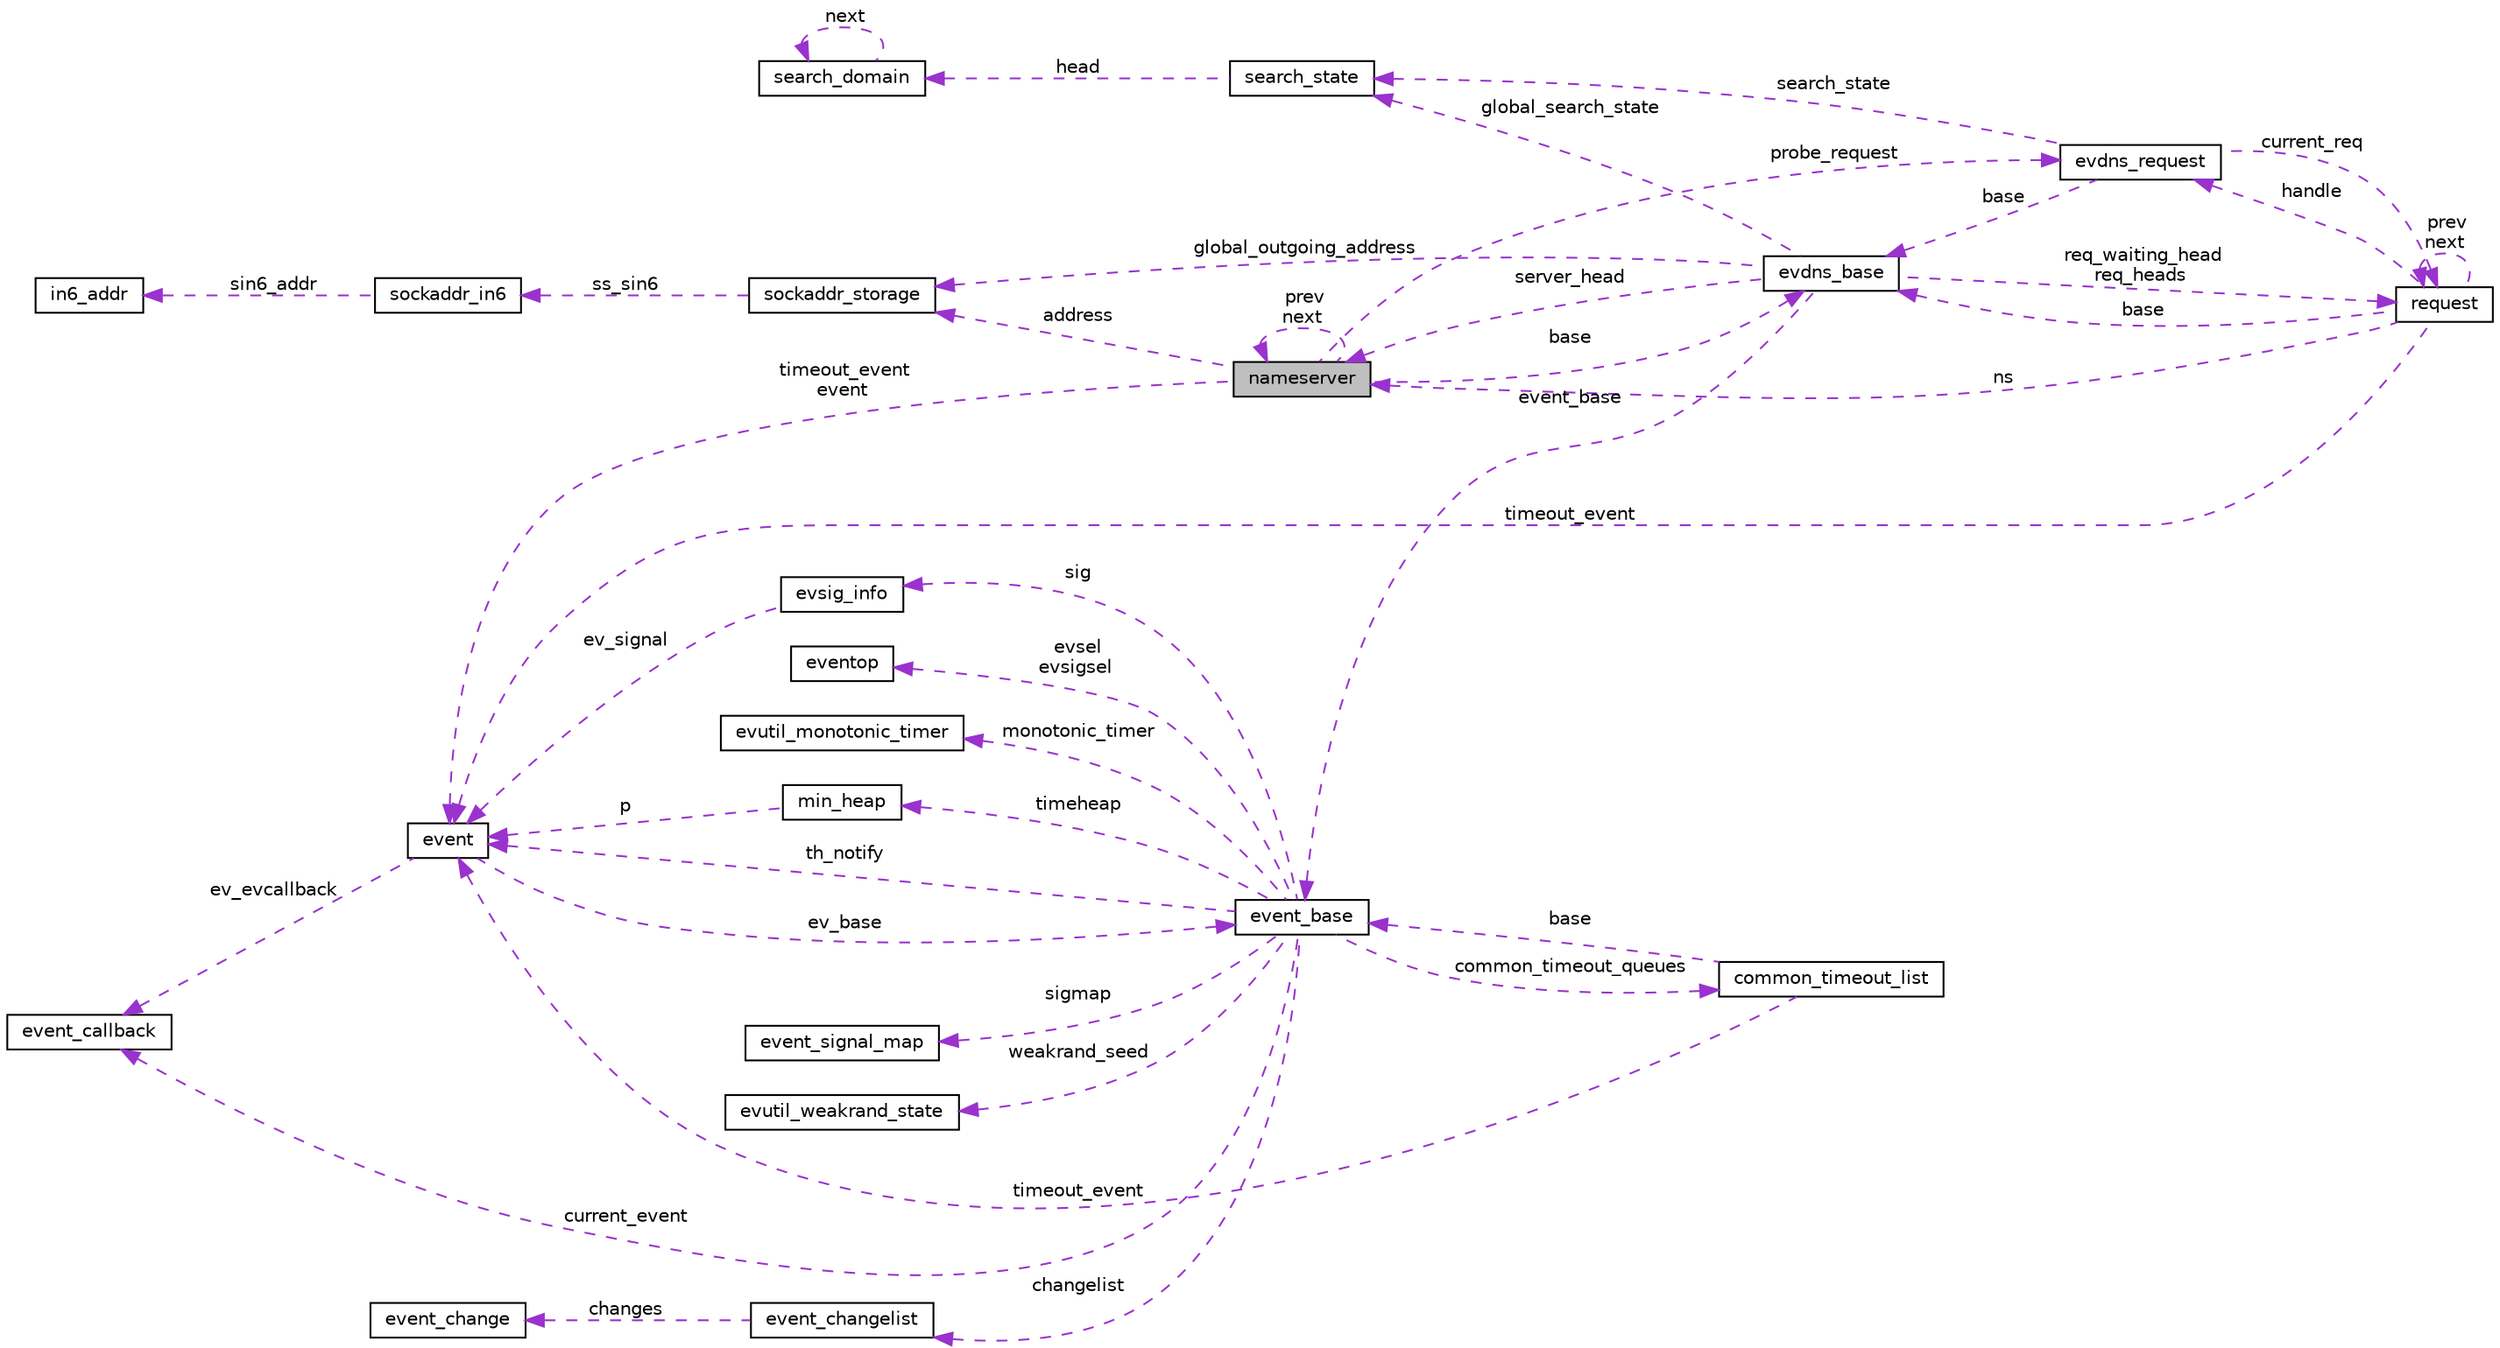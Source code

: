 digraph "nameserver"
{
 // LATEX_PDF_SIZE
  edge [fontname="Helvetica",fontsize="10",labelfontname="Helvetica",labelfontsize="10"];
  node [fontname="Helvetica",fontsize="10",shape=record];
  rankdir="LR";
  Node1 [label="nameserver",height=0.2,width=0.4,color="black", fillcolor="grey75", style="filled", fontcolor="black",tooltip=" "];
  Node2 -> Node1 [dir="back",color="darkorchid3",fontsize="10",style="dashed",label=" base" ,fontname="Helvetica"];
  Node2 [label="evdns_base",height=0.2,width=0.4,color="black", fillcolor="white", style="filled",URL="$structevdns__base.html",tooltip=" "];
  Node3 -> Node2 [dir="back",color="darkorchid3",fontsize="10",style="dashed",label=" global_outgoing_address" ,fontname="Helvetica"];
  Node3 [label="sockaddr_storage",height=0.2,width=0.4,color="black", fillcolor="white", style="filled",URL="$structsockaddr__storage.html",tooltip=" "];
  Node4 -> Node3 [dir="back",color="darkorchid3",fontsize="10",style="dashed",label=" ss_sin6" ,fontname="Helvetica"];
  Node4 [label="sockaddr_in6",height=0.2,width=0.4,color="black", fillcolor="white", style="filled",URL="$structsockaddr__in6.html",tooltip=" "];
  Node5 -> Node4 [dir="back",color="darkorchid3",fontsize="10",style="dashed",label=" sin6_addr" ,fontname="Helvetica"];
  Node5 [label="in6_addr",height=0.2,width=0.4,color="black", fillcolor="white", style="filled",URL="$structin6__addr.html",tooltip=" "];
  Node1 -> Node2 [dir="back",color="darkorchid3",fontsize="10",style="dashed",label=" server_head" ,fontname="Helvetica"];
  Node6 -> Node2 [dir="back",color="darkorchid3",fontsize="10",style="dashed",label=" req_waiting_head\nreq_heads" ,fontname="Helvetica"];
  Node6 [label="request",height=0.2,width=0.4,color="black", fillcolor="white", style="filled",URL="$structrequest.html",tooltip=" "];
  Node2 -> Node6 [dir="back",color="darkorchid3",fontsize="10",style="dashed",label=" base" ,fontname="Helvetica"];
  Node7 -> Node6 [dir="back",color="darkorchid3",fontsize="10",style="dashed",label=" timeout_event" ,fontname="Helvetica"];
  Node7 [label="event",height=0.2,width=0.4,color="black", fillcolor="white", style="filled",URL="$structevent.html",tooltip=" "];
  Node8 -> Node7 [dir="back",color="darkorchid3",fontsize="10",style="dashed",label=" ev_evcallback" ,fontname="Helvetica"];
  Node8 [label="event_callback",height=0.2,width=0.4,color="black", fillcolor="white", style="filled",URL="$structevent__callback.html",tooltip=" "];
  Node9 -> Node7 [dir="back",color="darkorchid3",fontsize="10",style="dashed",label=" ev_base" ,fontname="Helvetica"];
  Node9 [label="event_base",height=0.2,width=0.4,color="black", fillcolor="white", style="filled",URL="$structevent__base.html",tooltip=" "];
  Node10 -> Node9 [dir="back",color="darkorchid3",fontsize="10",style="dashed",label=" evsel\nevsigsel" ,fontname="Helvetica"];
  Node10 [label="eventop",height=0.2,width=0.4,color="black", fillcolor="white", style="filled",URL="$structeventop.html",tooltip=" "];
  Node11 -> Node9 [dir="back",color="darkorchid3",fontsize="10",style="dashed",label=" sig" ,fontname="Helvetica"];
  Node11 [label="evsig_info",height=0.2,width=0.4,color="black", fillcolor="white", style="filled",URL="$structevsig__info.html",tooltip=" "];
  Node7 -> Node11 [dir="back",color="darkorchid3",fontsize="10",style="dashed",label=" ev_signal" ,fontname="Helvetica"];
  Node12 -> Node9 [dir="back",color="darkorchid3",fontsize="10",style="dashed",label=" timeheap" ,fontname="Helvetica"];
  Node12 [label="min_heap",height=0.2,width=0.4,color="black", fillcolor="white", style="filled",URL="$structmin__heap.html",tooltip=" "];
  Node7 -> Node12 [dir="back",color="darkorchid3",fontsize="10",style="dashed",label=" p" ,fontname="Helvetica"];
  Node7 -> Node9 [dir="back",color="darkorchid3",fontsize="10",style="dashed",label=" th_notify" ,fontname="Helvetica"];
  Node8 -> Node9 [dir="back",color="darkorchid3",fontsize="10",style="dashed",label=" current_event" ,fontname="Helvetica"];
  Node13 -> Node9 [dir="back",color="darkorchid3",fontsize="10",style="dashed",label=" common_timeout_queues" ,fontname="Helvetica"];
  Node13 [label="common_timeout_list",height=0.2,width=0.4,color="black", fillcolor="white", style="filled",URL="$structcommon__timeout__list.html",tooltip=" "];
  Node7 -> Node13 [dir="back",color="darkorchid3",fontsize="10",style="dashed",label=" timeout_event" ,fontname="Helvetica"];
  Node9 -> Node13 [dir="back",color="darkorchid3",fontsize="10",style="dashed",label=" base" ,fontname="Helvetica"];
  Node14 -> Node9 [dir="back",color="darkorchid3",fontsize="10",style="dashed",label=" monotonic_timer" ,fontname="Helvetica"];
  Node14 [label="evutil_monotonic_timer",height=0.2,width=0.4,color="black", fillcolor="white", style="filled",URL="$structevutil__monotonic__timer.html",tooltip=" "];
  Node15 -> Node9 [dir="back",color="darkorchid3",fontsize="10",style="dashed",label=" sigmap" ,fontname="Helvetica"];
  Node15 [label="event_signal_map",height=0.2,width=0.4,color="black", fillcolor="white", style="filled",URL="$structevent__signal__map.html",tooltip=" "];
  Node16 -> Node9 [dir="back",color="darkorchid3",fontsize="10",style="dashed",label=" changelist" ,fontname="Helvetica"];
  Node16 [label="event_changelist",height=0.2,width=0.4,color="black", fillcolor="white", style="filled",URL="$structevent__changelist.html",tooltip=" "];
  Node17 -> Node16 [dir="back",color="darkorchid3",fontsize="10",style="dashed",label=" changes" ,fontname="Helvetica"];
  Node17 [label="event_change",height=0.2,width=0.4,color="black", fillcolor="white", style="filled",URL="$structevent__change.html",tooltip=" "];
  Node18 -> Node9 [dir="back",color="darkorchid3",fontsize="10",style="dashed",label=" weakrand_seed" ,fontname="Helvetica"];
  Node18 [label="evutil_weakrand_state",height=0.2,width=0.4,color="black", fillcolor="white", style="filled",URL="$structevutil__weakrand__state.html",tooltip=" "];
  Node19 -> Node6 [dir="back",color="darkorchid3",fontsize="10",style="dashed",label=" handle" ,fontname="Helvetica"];
  Node19 [label="evdns_request",height=0.2,width=0.4,color="black", fillcolor="white", style="filled",URL="$structevdns__request.html",tooltip=" "];
  Node2 -> Node19 [dir="back",color="darkorchid3",fontsize="10",style="dashed",label=" base" ,fontname="Helvetica"];
  Node6 -> Node19 [dir="back",color="darkorchid3",fontsize="10",style="dashed",label=" current_req" ,fontname="Helvetica"];
  Node20 -> Node19 [dir="back",color="darkorchid3",fontsize="10",style="dashed",label=" search_state" ,fontname="Helvetica"];
  Node20 [label="search_state",height=0.2,width=0.4,color="black", fillcolor="white", style="filled",URL="$structsearch__state.html",tooltip=" "];
  Node21 -> Node20 [dir="back",color="darkorchid3",fontsize="10",style="dashed",label=" head" ,fontname="Helvetica"];
  Node21 [label="search_domain",height=0.2,width=0.4,color="black", fillcolor="white", style="filled",URL="$structsearch__domain.html",tooltip=" "];
  Node21 -> Node21 [dir="back",color="darkorchid3",fontsize="10",style="dashed",label=" next" ,fontname="Helvetica"];
  Node1 -> Node6 [dir="back",color="darkorchid3",fontsize="10",style="dashed",label=" ns" ,fontname="Helvetica"];
  Node6 -> Node6 [dir="back",color="darkorchid3",fontsize="10",style="dashed",label=" prev\nnext" ,fontname="Helvetica"];
  Node20 -> Node2 [dir="back",color="darkorchid3",fontsize="10",style="dashed",label=" global_search_state" ,fontname="Helvetica"];
  Node9 -> Node2 [dir="back",color="darkorchid3",fontsize="10",style="dashed",label=" event_base" ,fontname="Helvetica"];
  Node7 -> Node1 [dir="back",color="darkorchid3",fontsize="10",style="dashed",label=" timeout_event\nevent" ,fontname="Helvetica"];
  Node3 -> Node1 [dir="back",color="darkorchid3",fontsize="10",style="dashed",label=" address" ,fontname="Helvetica"];
  Node19 -> Node1 [dir="back",color="darkorchid3",fontsize="10",style="dashed",label=" probe_request" ,fontname="Helvetica"];
  Node1 -> Node1 [dir="back",color="darkorchid3",fontsize="10",style="dashed",label=" prev\nnext" ,fontname="Helvetica"];
}
